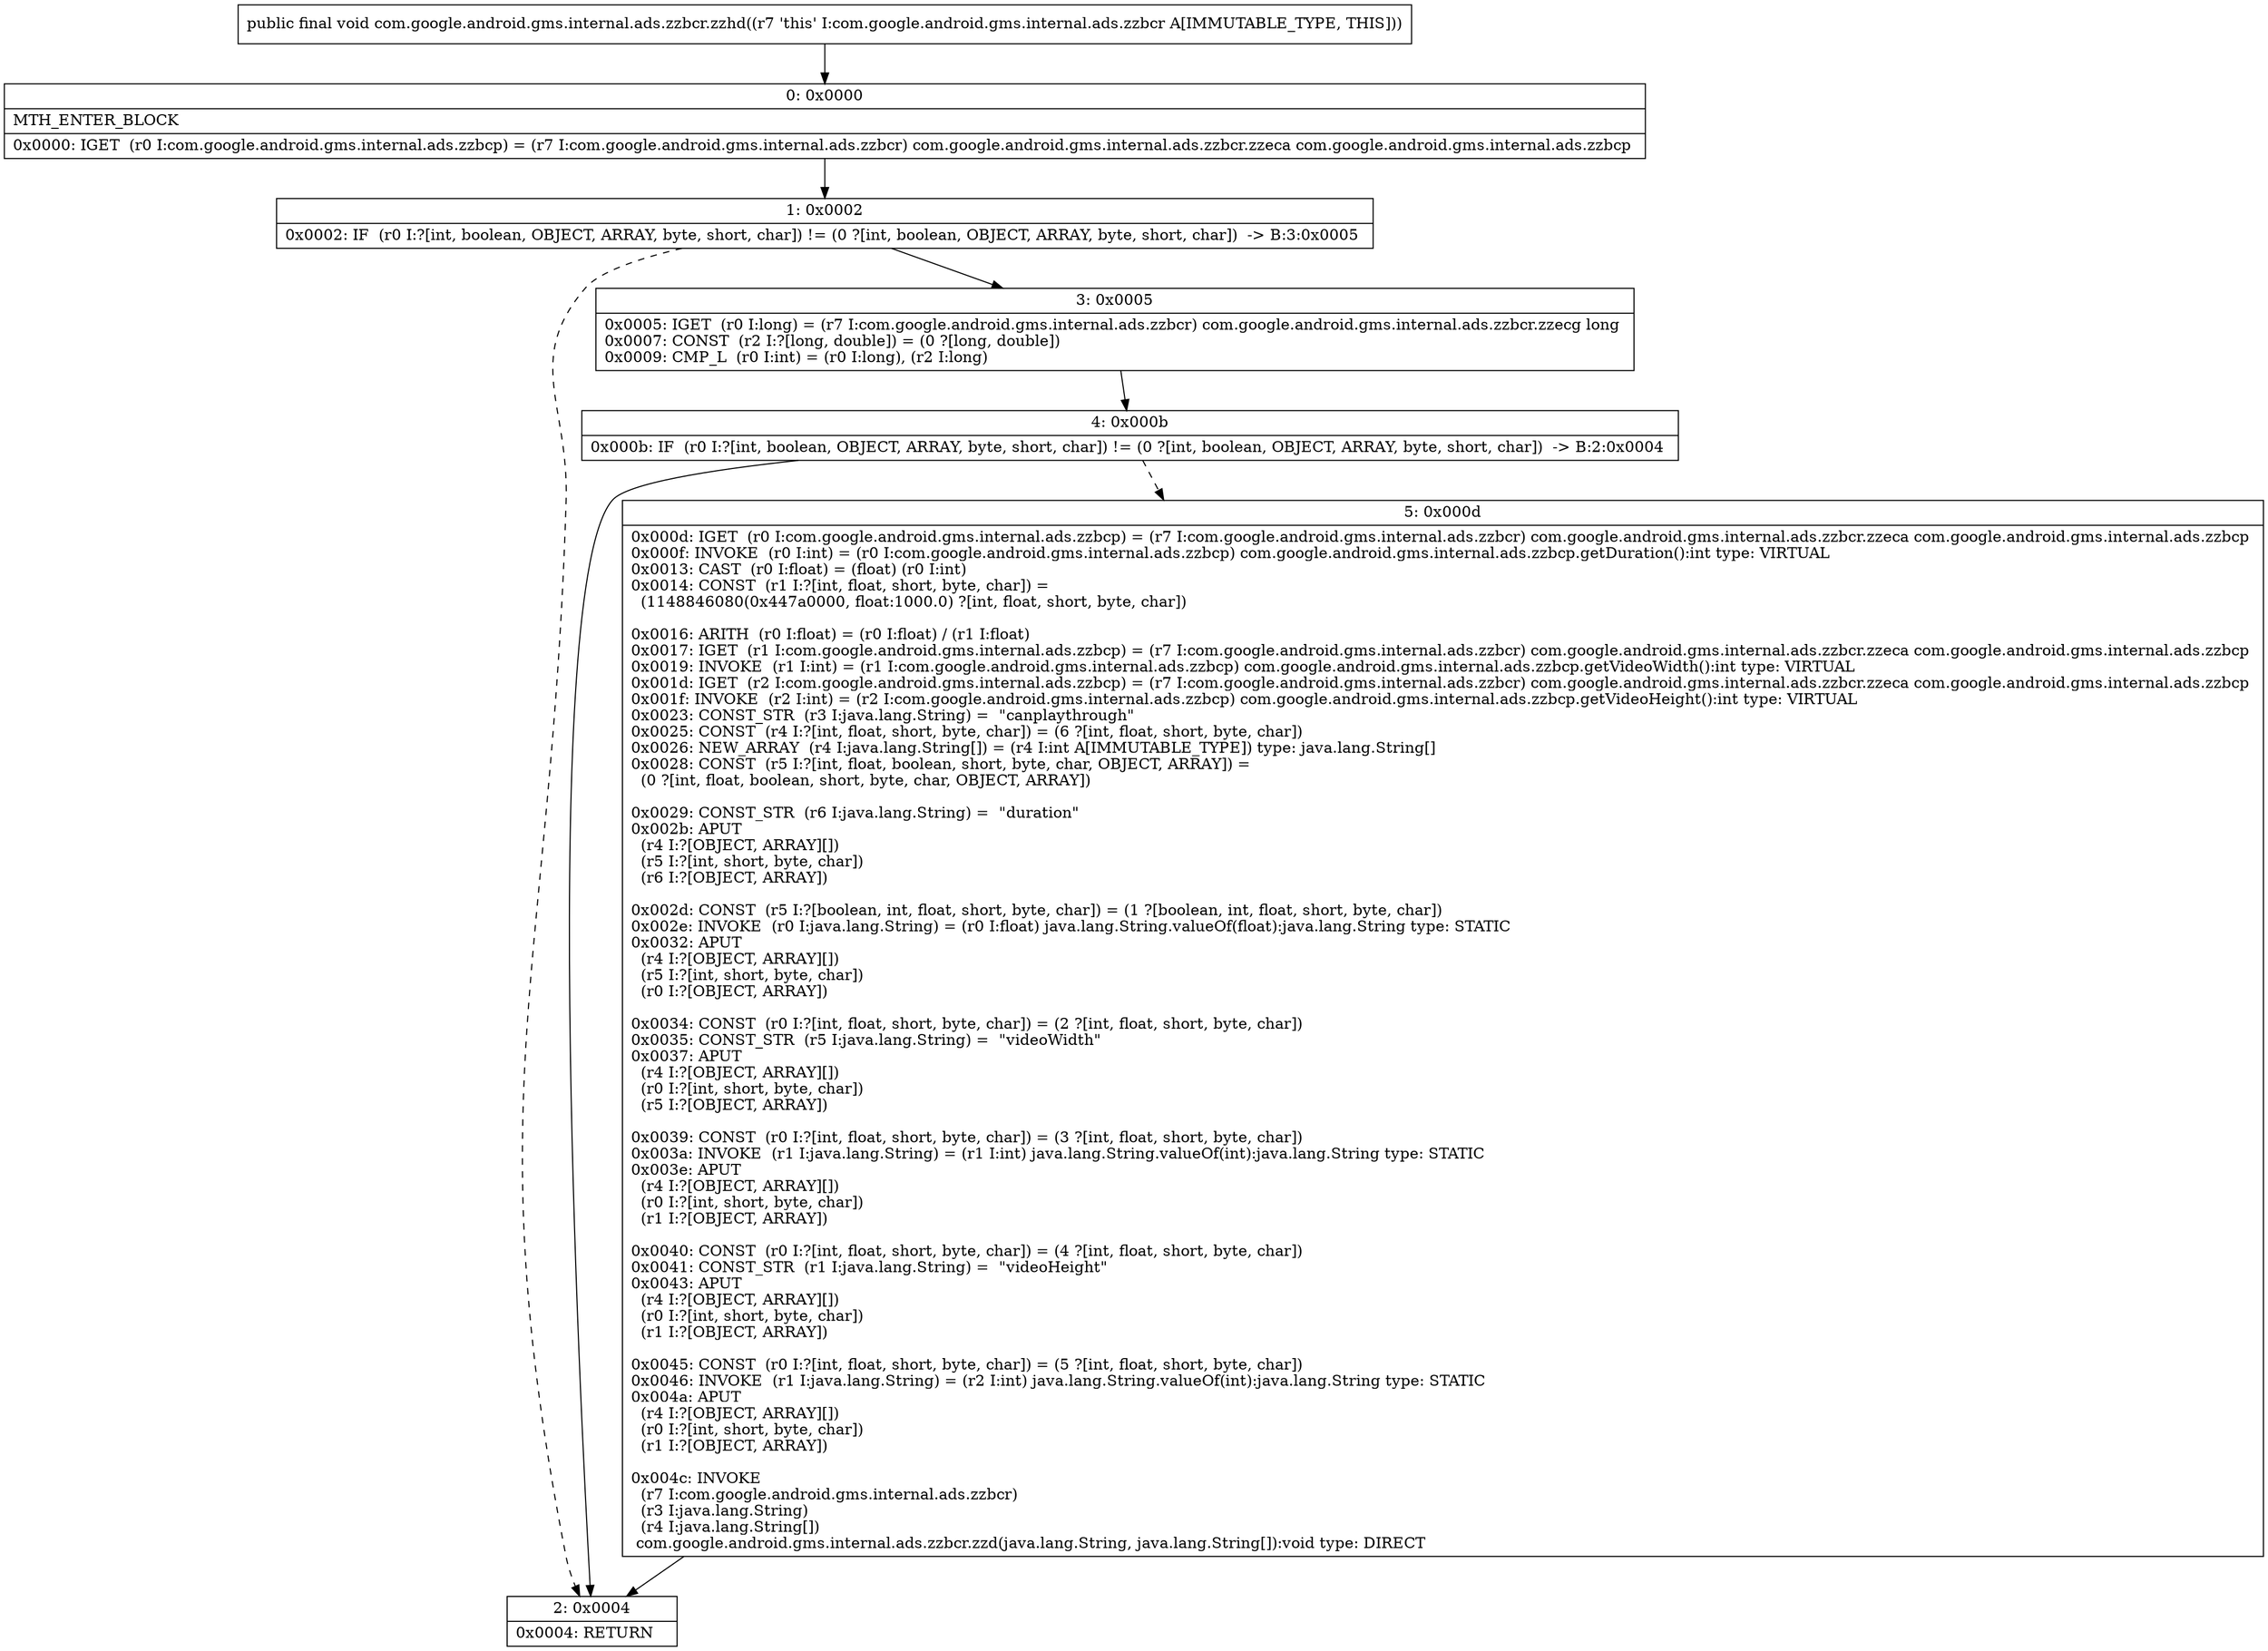 digraph "CFG forcom.google.android.gms.internal.ads.zzbcr.zzhd()V" {
Node_0 [shape=record,label="{0\:\ 0x0000|MTH_ENTER_BLOCK\l|0x0000: IGET  (r0 I:com.google.android.gms.internal.ads.zzbcp) = (r7 I:com.google.android.gms.internal.ads.zzbcr) com.google.android.gms.internal.ads.zzbcr.zzeca com.google.android.gms.internal.ads.zzbcp \l}"];
Node_1 [shape=record,label="{1\:\ 0x0002|0x0002: IF  (r0 I:?[int, boolean, OBJECT, ARRAY, byte, short, char]) != (0 ?[int, boolean, OBJECT, ARRAY, byte, short, char])  \-\> B:3:0x0005 \l}"];
Node_2 [shape=record,label="{2\:\ 0x0004|0x0004: RETURN   \l}"];
Node_3 [shape=record,label="{3\:\ 0x0005|0x0005: IGET  (r0 I:long) = (r7 I:com.google.android.gms.internal.ads.zzbcr) com.google.android.gms.internal.ads.zzbcr.zzecg long \l0x0007: CONST  (r2 I:?[long, double]) = (0 ?[long, double]) \l0x0009: CMP_L  (r0 I:int) = (r0 I:long), (r2 I:long) \l}"];
Node_4 [shape=record,label="{4\:\ 0x000b|0x000b: IF  (r0 I:?[int, boolean, OBJECT, ARRAY, byte, short, char]) != (0 ?[int, boolean, OBJECT, ARRAY, byte, short, char])  \-\> B:2:0x0004 \l}"];
Node_5 [shape=record,label="{5\:\ 0x000d|0x000d: IGET  (r0 I:com.google.android.gms.internal.ads.zzbcp) = (r7 I:com.google.android.gms.internal.ads.zzbcr) com.google.android.gms.internal.ads.zzbcr.zzeca com.google.android.gms.internal.ads.zzbcp \l0x000f: INVOKE  (r0 I:int) = (r0 I:com.google.android.gms.internal.ads.zzbcp) com.google.android.gms.internal.ads.zzbcp.getDuration():int type: VIRTUAL \l0x0013: CAST  (r0 I:float) = (float) (r0 I:int) \l0x0014: CONST  (r1 I:?[int, float, short, byte, char]) = \l  (1148846080(0x447a0000, float:1000.0) ?[int, float, short, byte, char])\l \l0x0016: ARITH  (r0 I:float) = (r0 I:float) \/ (r1 I:float) \l0x0017: IGET  (r1 I:com.google.android.gms.internal.ads.zzbcp) = (r7 I:com.google.android.gms.internal.ads.zzbcr) com.google.android.gms.internal.ads.zzbcr.zzeca com.google.android.gms.internal.ads.zzbcp \l0x0019: INVOKE  (r1 I:int) = (r1 I:com.google.android.gms.internal.ads.zzbcp) com.google.android.gms.internal.ads.zzbcp.getVideoWidth():int type: VIRTUAL \l0x001d: IGET  (r2 I:com.google.android.gms.internal.ads.zzbcp) = (r7 I:com.google.android.gms.internal.ads.zzbcr) com.google.android.gms.internal.ads.zzbcr.zzeca com.google.android.gms.internal.ads.zzbcp \l0x001f: INVOKE  (r2 I:int) = (r2 I:com.google.android.gms.internal.ads.zzbcp) com.google.android.gms.internal.ads.zzbcp.getVideoHeight():int type: VIRTUAL \l0x0023: CONST_STR  (r3 I:java.lang.String) =  \"canplaythrough\" \l0x0025: CONST  (r4 I:?[int, float, short, byte, char]) = (6 ?[int, float, short, byte, char]) \l0x0026: NEW_ARRAY  (r4 I:java.lang.String[]) = (r4 I:int A[IMMUTABLE_TYPE]) type: java.lang.String[] \l0x0028: CONST  (r5 I:?[int, float, boolean, short, byte, char, OBJECT, ARRAY]) = \l  (0 ?[int, float, boolean, short, byte, char, OBJECT, ARRAY])\l \l0x0029: CONST_STR  (r6 I:java.lang.String) =  \"duration\" \l0x002b: APUT  \l  (r4 I:?[OBJECT, ARRAY][])\l  (r5 I:?[int, short, byte, char])\l  (r6 I:?[OBJECT, ARRAY])\l \l0x002d: CONST  (r5 I:?[boolean, int, float, short, byte, char]) = (1 ?[boolean, int, float, short, byte, char]) \l0x002e: INVOKE  (r0 I:java.lang.String) = (r0 I:float) java.lang.String.valueOf(float):java.lang.String type: STATIC \l0x0032: APUT  \l  (r4 I:?[OBJECT, ARRAY][])\l  (r5 I:?[int, short, byte, char])\l  (r0 I:?[OBJECT, ARRAY])\l \l0x0034: CONST  (r0 I:?[int, float, short, byte, char]) = (2 ?[int, float, short, byte, char]) \l0x0035: CONST_STR  (r5 I:java.lang.String) =  \"videoWidth\" \l0x0037: APUT  \l  (r4 I:?[OBJECT, ARRAY][])\l  (r0 I:?[int, short, byte, char])\l  (r5 I:?[OBJECT, ARRAY])\l \l0x0039: CONST  (r0 I:?[int, float, short, byte, char]) = (3 ?[int, float, short, byte, char]) \l0x003a: INVOKE  (r1 I:java.lang.String) = (r1 I:int) java.lang.String.valueOf(int):java.lang.String type: STATIC \l0x003e: APUT  \l  (r4 I:?[OBJECT, ARRAY][])\l  (r0 I:?[int, short, byte, char])\l  (r1 I:?[OBJECT, ARRAY])\l \l0x0040: CONST  (r0 I:?[int, float, short, byte, char]) = (4 ?[int, float, short, byte, char]) \l0x0041: CONST_STR  (r1 I:java.lang.String) =  \"videoHeight\" \l0x0043: APUT  \l  (r4 I:?[OBJECT, ARRAY][])\l  (r0 I:?[int, short, byte, char])\l  (r1 I:?[OBJECT, ARRAY])\l \l0x0045: CONST  (r0 I:?[int, float, short, byte, char]) = (5 ?[int, float, short, byte, char]) \l0x0046: INVOKE  (r1 I:java.lang.String) = (r2 I:int) java.lang.String.valueOf(int):java.lang.String type: STATIC \l0x004a: APUT  \l  (r4 I:?[OBJECT, ARRAY][])\l  (r0 I:?[int, short, byte, char])\l  (r1 I:?[OBJECT, ARRAY])\l \l0x004c: INVOKE  \l  (r7 I:com.google.android.gms.internal.ads.zzbcr)\l  (r3 I:java.lang.String)\l  (r4 I:java.lang.String[])\l com.google.android.gms.internal.ads.zzbcr.zzd(java.lang.String, java.lang.String[]):void type: DIRECT \l}"];
MethodNode[shape=record,label="{public final void com.google.android.gms.internal.ads.zzbcr.zzhd((r7 'this' I:com.google.android.gms.internal.ads.zzbcr A[IMMUTABLE_TYPE, THIS])) }"];
MethodNode -> Node_0;
Node_0 -> Node_1;
Node_1 -> Node_2[style=dashed];
Node_1 -> Node_3;
Node_3 -> Node_4;
Node_4 -> Node_2;
Node_4 -> Node_5[style=dashed];
Node_5 -> Node_2;
}

